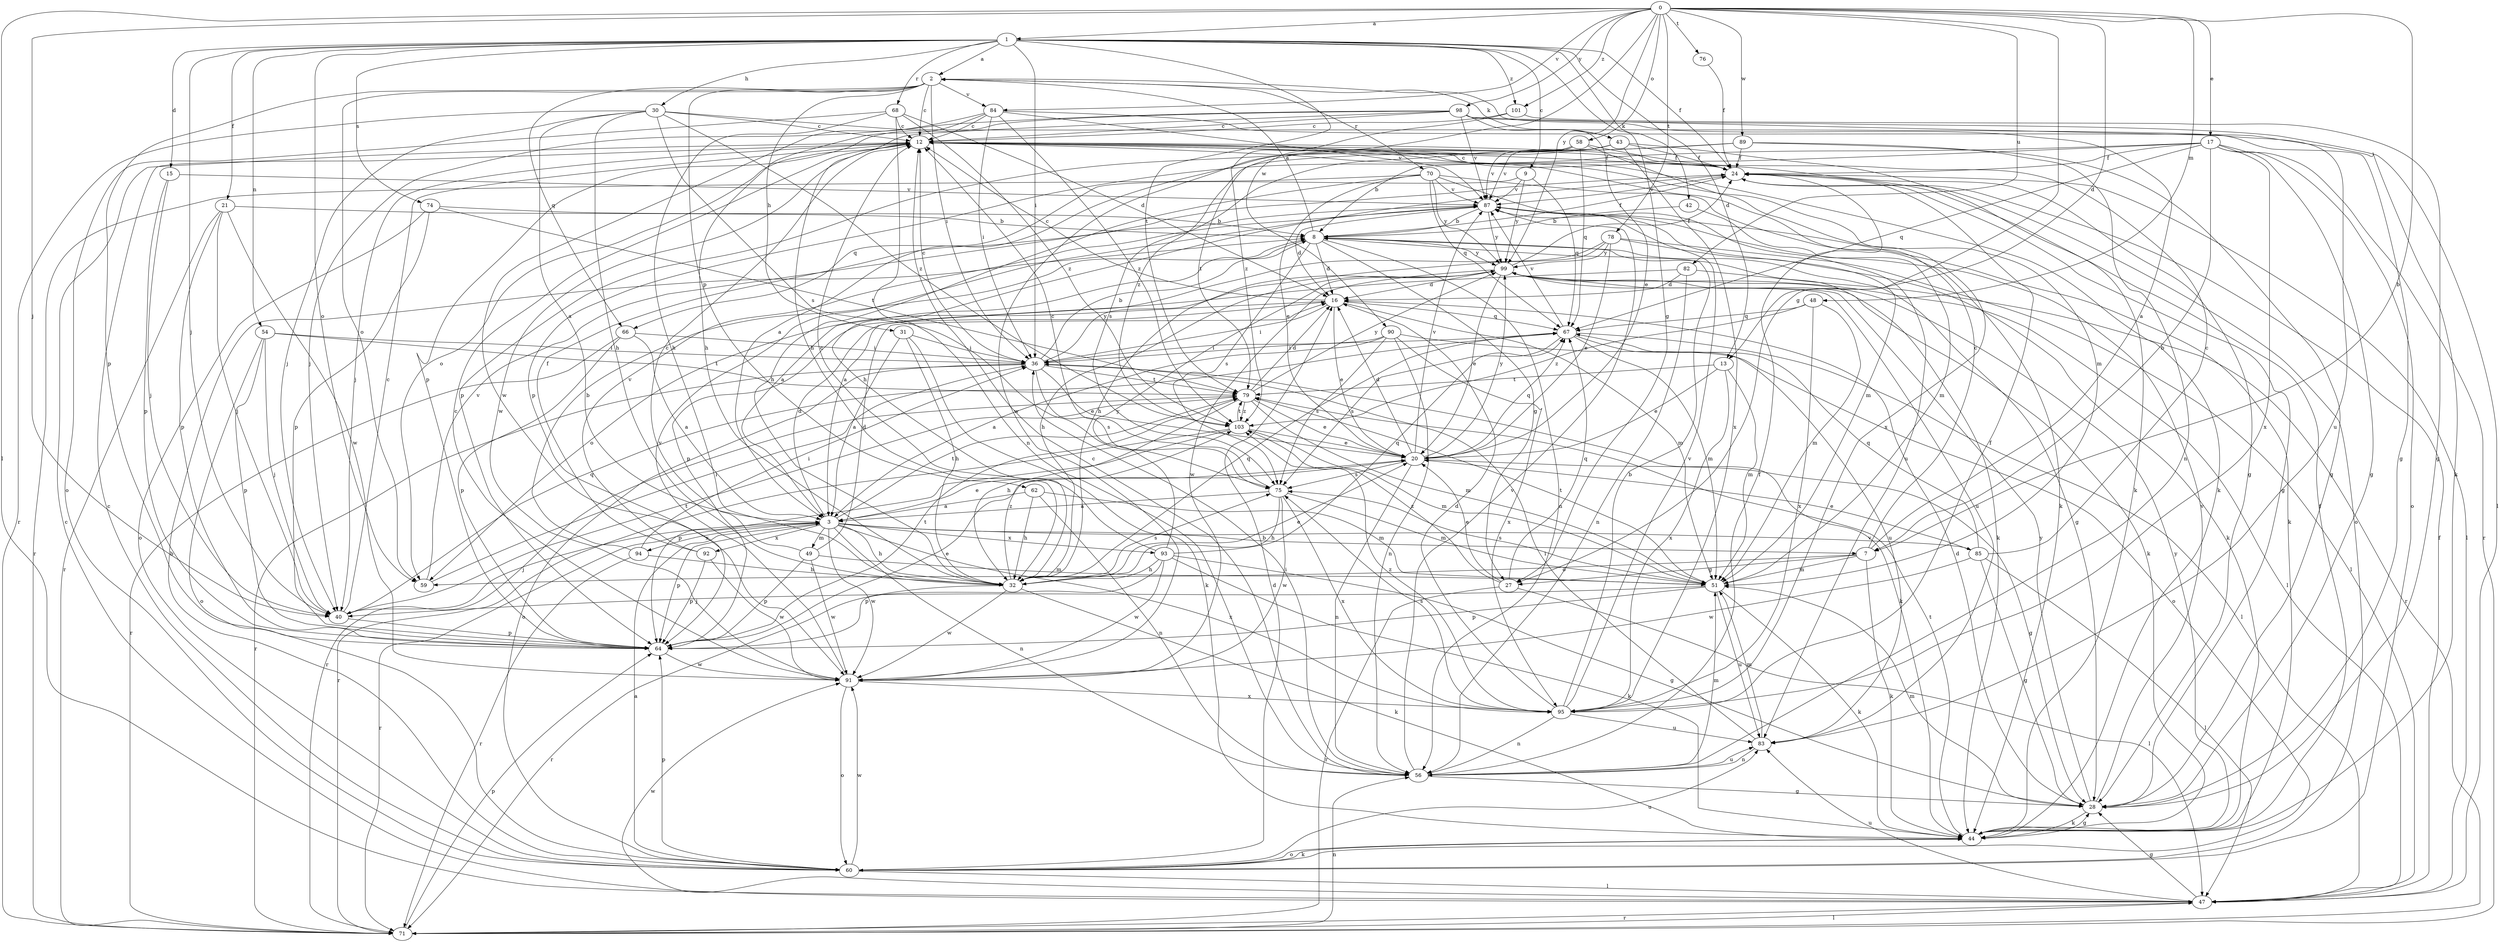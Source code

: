 strict digraph  {
0;
1;
2;
3;
7;
8;
9;
12;
13;
15;
16;
17;
20;
21;
24;
27;
28;
30;
31;
32;
36;
40;
42;
43;
44;
47;
48;
49;
51;
54;
56;
58;
59;
60;
62;
64;
66;
67;
68;
70;
71;
74;
75;
76;
78;
79;
82;
83;
84;
85;
87;
89;
90;
91;
92;
93;
94;
95;
98;
99;
101;
103;
0 -> 1  [label=a];
0 -> 7  [label=b];
0 -> 13  [label=d];
0 -> 17  [label=e];
0 -> 27  [label=g];
0 -> 40  [label=j];
0 -> 47  [label=l];
0 -> 48  [label=m];
0 -> 58  [label=o];
0 -> 76  [label=t];
0 -> 78  [label=t];
0 -> 82  [label=u];
0 -> 84  [label=v];
0 -> 89  [label=w];
0 -> 90  [label=w];
0 -> 98  [label=y];
0 -> 99  [label=y];
0 -> 101  [label=z];
1 -> 2  [label=a];
1 -> 9  [label=c];
1 -> 13  [label=d];
1 -> 15  [label=d];
1 -> 21  [label=f];
1 -> 24  [label=f];
1 -> 27  [label=g];
1 -> 30  [label=h];
1 -> 36  [label=i];
1 -> 40  [label=j];
1 -> 42  [label=k];
1 -> 54  [label=n];
1 -> 59  [label=o];
1 -> 68  [label=r];
1 -> 74  [label=s];
1 -> 79  [label=t];
1 -> 101  [label=z];
2 -> 12  [label=c];
2 -> 31  [label=h];
2 -> 36  [label=i];
2 -> 43  [label=k];
2 -> 59  [label=o];
2 -> 62  [label=p];
2 -> 64  [label=p];
2 -> 66  [label=q];
2 -> 70  [label=r];
2 -> 84  [label=v];
3 -> 7  [label=b];
3 -> 16  [label=d];
3 -> 20  [label=e];
3 -> 32  [label=h];
3 -> 40  [label=j];
3 -> 49  [label=m];
3 -> 56  [label=n];
3 -> 64  [label=p];
3 -> 71  [label=r];
3 -> 79  [label=t];
3 -> 85  [label=v];
3 -> 91  [label=w];
3 -> 92  [label=x];
3 -> 93  [label=x];
3 -> 94  [label=x];
3 -> 95  [label=x];
7 -> 2  [label=a];
7 -> 12  [label=c];
7 -> 27  [label=g];
7 -> 44  [label=k];
7 -> 51  [label=m];
7 -> 59  [label=o];
8 -> 2  [label=a];
8 -> 3  [label=a];
8 -> 16  [label=d];
8 -> 24  [label=f];
8 -> 27  [label=g];
8 -> 28  [label=g];
8 -> 44  [label=k];
8 -> 56  [label=n];
8 -> 75  [label=s];
8 -> 99  [label=y];
9 -> 66  [label=q];
9 -> 67  [label=q];
9 -> 87  [label=v];
9 -> 99  [label=y];
12 -> 24  [label=f];
12 -> 28  [label=g];
12 -> 40  [label=j];
12 -> 44  [label=k];
12 -> 51  [label=m];
12 -> 59  [label=o];
12 -> 91  [label=w];
13 -> 20  [label=e];
13 -> 51  [label=m];
13 -> 79  [label=t];
13 -> 95  [label=x];
15 -> 40  [label=j];
15 -> 64  [label=p];
15 -> 87  [label=v];
16 -> 12  [label=c];
16 -> 20  [label=e];
16 -> 36  [label=i];
16 -> 51  [label=m];
16 -> 59  [label=o];
16 -> 67  [label=q];
17 -> 7  [label=b];
17 -> 8  [label=b];
17 -> 24  [label=f];
17 -> 28  [label=g];
17 -> 60  [label=o];
17 -> 64  [label=p];
17 -> 67  [label=q];
17 -> 71  [label=r];
17 -> 95  [label=x];
20 -> 16  [label=d];
20 -> 28  [label=g];
20 -> 56  [label=n];
20 -> 67  [label=q];
20 -> 75  [label=s];
20 -> 87  [label=v];
20 -> 99  [label=y];
21 -> 8  [label=b];
21 -> 40  [label=j];
21 -> 64  [label=p];
21 -> 71  [label=r];
21 -> 91  [label=w];
24 -> 12  [label=c];
24 -> 28  [label=g];
24 -> 32  [label=h];
24 -> 47  [label=l];
24 -> 60  [label=o];
24 -> 87  [label=v];
27 -> 20  [label=e];
27 -> 47  [label=l];
27 -> 67  [label=q];
27 -> 71  [label=r];
27 -> 103  [label=z];
28 -> 16  [label=d];
28 -> 44  [label=k];
28 -> 51  [label=m];
28 -> 87  [label=v];
28 -> 99  [label=y];
30 -> 3  [label=a];
30 -> 12  [label=c];
30 -> 28  [label=g];
30 -> 32  [label=h];
30 -> 40  [label=j];
30 -> 71  [label=r];
30 -> 75  [label=s];
30 -> 103  [label=z];
31 -> 3  [label=a];
31 -> 32  [label=h];
31 -> 36  [label=i];
31 -> 44  [label=k];
32 -> 20  [label=e];
32 -> 44  [label=k];
32 -> 67  [label=q];
32 -> 71  [label=r];
32 -> 75  [label=s];
32 -> 91  [label=w];
32 -> 103  [label=z];
36 -> 8  [label=b];
36 -> 12  [label=c];
36 -> 20  [label=e];
36 -> 44  [label=k];
36 -> 60  [label=o];
36 -> 71  [label=r];
36 -> 75  [label=s];
36 -> 79  [label=t];
36 -> 99  [label=y];
40 -> 12  [label=c];
40 -> 64  [label=p];
40 -> 67  [label=q];
40 -> 79  [label=t];
42 -> 8  [label=b];
42 -> 51  [label=m];
43 -> 3  [label=a];
43 -> 24  [label=f];
43 -> 44  [label=k];
43 -> 87  [label=v];
43 -> 95  [label=x];
43 -> 103  [label=z];
44 -> 24  [label=f];
44 -> 28  [label=g];
44 -> 60  [label=o];
44 -> 79  [label=t];
44 -> 99  [label=y];
47 -> 12  [label=c];
47 -> 24  [label=f];
47 -> 28  [label=g];
47 -> 71  [label=r];
47 -> 83  [label=u];
47 -> 91  [label=w];
48 -> 51  [label=m];
48 -> 67  [label=q];
48 -> 95  [label=x];
48 -> 103  [label=z];
49 -> 12  [label=c];
49 -> 16  [label=d];
49 -> 51  [label=m];
49 -> 64  [label=p];
49 -> 91  [label=w];
51 -> 40  [label=j];
51 -> 44  [label=k];
51 -> 64  [label=p];
51 -> 75  [label=s];
51 -> 79  [label=t];
51 -> 83  [label=u];
54 -> 36  [label=i];
54 -> 40  [label=j];
54 -> 60  [label=o];
54 -> 64  [label=p];
54 -> 79  [label=t];
56 -> 12  [label=c];
56 -> 24  [label=f];
56 -> 28  [label=g];
56 -> 36  [label=i];
56 -> 51  [label=m];
56 -> 83  [label=u];
56 -> 87  [label=v];
58 -> 24  [label=f];
58 -> 67  [label=q];
58 -> 79  [label=t];
58 -> 87  [label=v];
58 -> 91  [label=w];
58 -> 95  [label=x];
59 -> 36  [label=i];
59 -> 87  [label=v];
60 -> 3  [label=a];
60 -> 8  [label=b];
60 -> 12  [label=c];
60 -> 16  [label=d];
60 -> 44  [label=k];
60 -> 47  [label=l];
60 -> 64  [label=p];
60 -> 83  [label=u];
60 -> 91  [label=w];
62 -> 3  [label=a];
62 -> 32  [label=h];
62 -> 51  [label=m];
62 -> 56  [label=n];
64 -> 20  [label=e];
64 -> 79  [label=t];
64 -> 91  [label=w];
66 -> 3  [label=a];
66 -> 36  [label=i];
66 -> 64  [label=p];
66 -> 71  [label=r];
67 -> 36  [label=i];
67 -> 47  [label=l];
67 -> 51  [label=m];
67 -> 75  [label=s];
67 -> 83  [label=u];
67 -> 87  [label=v];
68 -> 12  [label=c];
68 -> 16  [label=d];
68 -> 32  [label=h];
68 -> 56  [label=n];
68 -> 60  [label=o];
68 -> 103  [label=z];
70 -> 20  [label=e];
70 -> 32  [label=h];
70 -> 44  [label=k];
70 -> 67  [label=q];
70 -> 71  [label=r];
70 -> 83  [label=u];
70 -> 87  [label=v];
70 -> 99  [label=y];
71 -> 47  [label=l];
71 -> 56  [label=n];
71 -> 64  [label=p];
74 -> 8  [label=b];
74 -> 60  [label=o];
74 -> 64  [label=p];
74 -> 79  [label=t];
75 -> 3  [label=a];
75 -> 12  [label=c];
75 -> 32  [label=h];
75 -> 51  [label=m];
75 -> 91  [label=w];
75 -> 95  [label=x];
76 -> 24  [label=f];
78 -> 3  [label=a];
78 -> 20  [label=e];
78 -> 32  [label=h];
78 -> 44  [label=k];
78 -> 47  [label=l];
78 -> 99  [label=y];
79 -> 16  [label=d];
79 -> 20  [label=e];
79 -> 32  [label=h];
79 -> 51  [label=m];
79 -> 71  [label=r];
79 -> 99  [label=y];
79 -> 103  [label=z];
82 -> 16  [label=d];
82 -> 56  [label=n];
82 -> 64  [label=p];
82 -> 71  [label=r];
83 -> 36  [label=i];
83 -> 51  [label=m];
83 -> 56  [label=n];
84 -> 12  [label=c];
84 -> 32  [label=h];
84 -> 36  [label=i];
84 -> 44  [label=k];
84 -> 87  [label=v];
84 -> 91  [label=w];
84 -> 103  [label=z];
85 -> 12  [label=c];
85 -> 20  [label=e];
85 -> 28  [label=g];
85 -> 47  [label=l];
85 -> 67  [label=q];
85 -> 91  [label=w];
87 -> 8  [label=b];
87 -> 16  [label=d];
87 -> 44  [label=k];
87 -> 51  [label=m];
87 -> 99  [label=y];
89 -> 24  [label=f];
89 -> 28  [label=g];
89 -> 56  [label=n];
89 -> 64  [label=p];
89 -> 75  [label=s];
90 -> 3  [label=a];
90 -> 36  [label=i];
90 -> 56  [label=n];
90 -> 60  [label=o];
90 -> 75  [label=s];
90 -> 95  [label=x];
91 -> 12  [label=c];
91 -> 60  [label=o];
91 -> 87  [label=v];
91 -> 95  [label=x];
92 -> 24  [label=f];
92 -> 64  [label=p];
92 -> 87  [label=v];
92 -> 91  [label=w];
93 -> 12  [label=c];
93 -> 28  [label=g];
93 -> 32  [label=h];
93 -> 44  [label=k];
93 -> 64  [label=p];
93 -> 67  [label=q];
93 -> 91  [label=w];
93 -> 99  [label=y];
94 -> 8  [label=b];
94 -> 32  [label=h];
94 -> 36  [label=i];
94 -> 71  [label=r];
95 -> 8  [label=b];
95 -> 16  [label=d];
95 -> 24  [label=f];
95 -> 56  [label=n];
95 -> 75  [label=s];
95 -> 83  [label=u];
95 -> 87  [label=v];
95 -> 103  [label=z];
98 -> 12  [label=c];
98 -> 20  [label=e];
98 -> 32  [label=h];
98 -> 40  [label=j];
98 -> 47  [label=l];
98 -> 64  [label=p];
98 -> 83  [label=u];
98 -> 87  [label=v];
99 -> 16  [label=d];
99 -> 20  [label=e];
99 -> 24  [label=f];
99 -> 32  [label=h];
99 -> 44  [label=k];
99 -> 47  [label=l];
99 -> 83  [label=u];
99 -> 91  [label=w];
101 -> 12  [label=c];
101 -> 28  [label=g];
101 -> 103  [label=z];
103 -> 20  [label=e];
103 -> 51  [label=m];
103 -> 64  [label=p];
103 -> 71  [label=r];
103 -> 79  [label=t];
}

